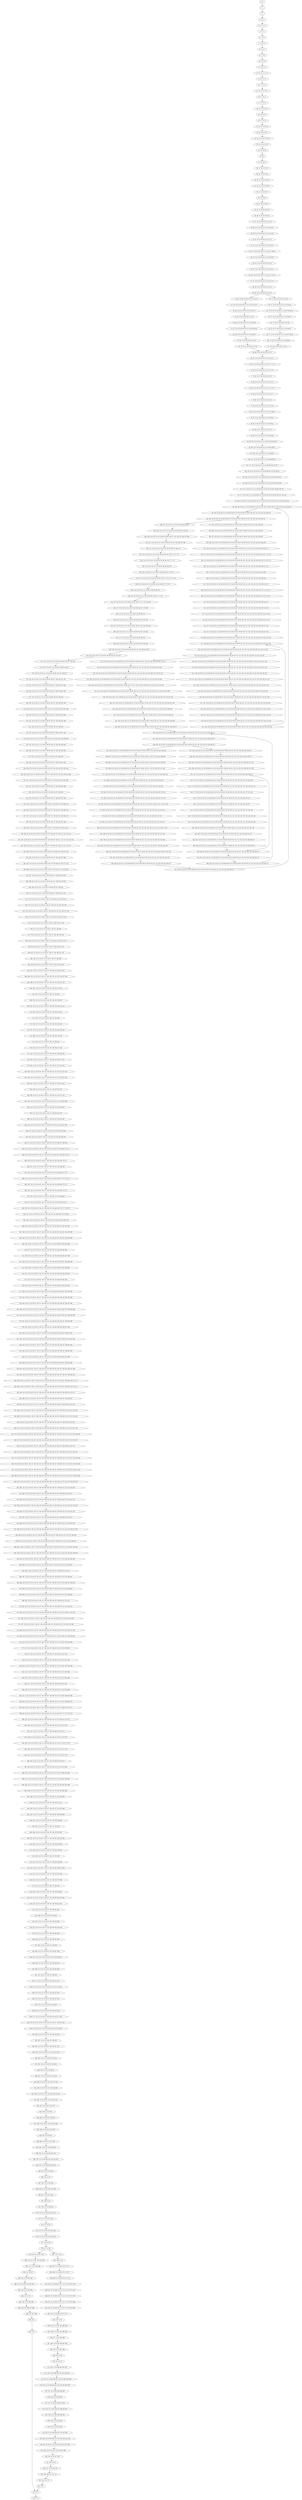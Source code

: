 digraph G {
0[label="0, 0: "];
1[label="1, 1: "];
2[label="2, 2: "];
3[label="3, 3: 0 1 "];
4[label="4, 4: 0 1 2 3 "];
5[label="5, 6: 2 3 "];
6[label="6, 7: 4 5 "];
7[label="7, 8: 4 5 6 7 "];
8[label="8, 10: 6 7 "];
9[label="9, 11: 8 9 "];
10[label="10, 13: 8 9 "];
11[label="11, 14: 10 11 "];
12[label="12, 15: 10 11 12 13 "];
13[label="13, 16: 12 13 "];
14[label="14, 17: 14 15 "];
15[label="15, 18: 14 15 16 17 "];
16[label="16, 21: 16 17 "];
17[label="17, 22: 18 19 "];
18[label="18, 25: 18 19 20 21 "];
19[label="19, 26: 20 21 "];
20[label="20, 27: 22 23 "];
21[label="21, 28: 22 23 24 25 "];
22[label="22, 29: 24 25 26 27 "];
23[label="23, 32: 24 25 26 27 28 29 "];
24[label="24, 33: 24 25 28 29 "];
25[label="25, 34: 28 29 "];
26[label="26, 35: "];
27[label="27, 36: 30 31 "];
28[label="28, 37: 30 31 32 33 "];
29[label="29, 38: 32 33 34 35 "];
30[label="30, 39: 32 33 34 35 36 37 "];
31[label="31, 40: 32 33 34 35 36 37 "];
32[label="32, 41: 34 35 36 37 "];
33[label="33, 42: 34 35 "];
34[label="34, 43: 34 35 38 39 "];
35[label="35, 45: 34 35 38 39 40 41 "];
36[label="36, 46: 34 35 38 39 40 41 "];
37[label="37, 47: 34 35 38 39 40 41 42 43 "];
38[label="38, 48: 34 35 38 39 40 41 42 43 44 45 "];
39[label="39, 49: 34 35 38 39 40 41 42 43 44 45 "];
40[label="40, 50: 34 35 38 39 40 41 42 43 "];
41[label="41, 51: 34 35 38 39 40 41 42 43 46 47 "];
42[label="42, 52: 34 35 38 39 40 41 42 43 46 47 48 49 "];
43[label="43, 53: 34 35 38 39 40 41 42 43 48 49 "];
44[label="44, 54: 34 35 38 39 40 41 42 43 "];
45[label="45, 55: 34 35 38 39 40 41 42 43 50 51 "];
46[label="46, 56: 34 35 38 39 40 41 42 43 50 51 52 53 "];
47[label="47, 57: 34 35 38 39 40 41 42 43 52 53 "];
48[label="48, 58: 34 35 38 39 40 41 42 43 "];
49[label="49, 59: 34 35 38 39 40 41 42 43 "];
50[label="50, 62: 34 35 38 39 40 41 42 43 54 55 "];
51[label="51, 63: 34 35 38 39 40 41 42 43 54 55 56 57 "];
52[label="52, 64: 34 35 38 39 40 41 42 43 56 57 "];
53[label="53, 65: 34 35 38 39 40 41 42 43 "];
54[label="54, 66: 34 35 38 39 40 41 42 43 58 59 "];
55[label="55, 67: 34 35 38 39 40 41 42 43 58 59 60 61 "];
56[label="56, 68: 34 35 38 39 40 41 42 43 60 61 "];
57[label="57, 69: 34 35 38 39 40 41 42 43 "];
58[label="58, 70: 34 35 38 39 40 41 42 43 "];
59[label="59, 71: 34 35 38 39 40 41 42 43 "];
60[label="60, 72: 34 35 38 39 40 41 42 43 62 63 "];
61[label="61, 73: 34 35 38 39 40 41 42 43 62 63 64 65 "];
62[label="62, 74: 34 35 38 39 40 41 42 43 64 65 "];
63[label="63, 75: 34 35 38 39 40 41 42 43 "];
64[label="64, 76: 34 35 38 39 40 41 42 43 66 67 "];
65[label="65, 77: 34 35 38 39 40 41 42 43 66 67 68 69 "];
66[label="66, 78: 34 35 38 39 40 41 42 43 68 69 "];
67[label="67, 79: 34 35 38 39 40 41 42 43 "];
68[label="68, 80: 34 35 38 39 40 41 42 43 "];
69[label="69, 81: 34 35 38 39 40 41 42 43 70 71 "];
70[label="70, 82: 34 35 38 39 40 41 42 43 70 71 72 73 "];
71[label="71, 83: 34 35 38 39 40 41 42 43 72 73 "];
72[label="72, 84: 34 35 38 39 40 41 42 43 "];
73[label="73, 86: 34 35 38 39 40 41 42 43 74 75 "];
74[label="74, 87: 34 35 38 39 40 41 42 43 74 75 76 77 "];
75[label="75, 88: 34 35 38 39 40 41 42 43 76 77 "];
76[label="76, 89: 34 35 38 39 40 41 42 43 "];
77[label="77, 90: 34 35 38 39 40 41 42 43 78 79 "];
78[label="78, 91: 34 35 38 39 40 41 42 43 78 79 80 81 "];
79[label="79, 92: 34 35 38 39 40 41 42 43 80 81 "];
80[label="80, 93: 34 35 38 39 40 41 42 43 80 81 "];
81[label="81, 94: 34 35 38 39 40 41 42 43 "];
82[label="82, 95: 34 35 38 39 40 41 42 43 82 83 "];
83[label="83, 96: 34 35 38 39 40 41 42 43 82 83 84 85 86 87 "];
84[label="84, 98: 34 35 38 39 40 41 42 43 84 85 86 87 "];
85[label="85, 109: 34 35 38 39 40 41 42 43 88 89 "];
86[label="86, 111: 34 35 38 39 40 41 42 43 88 89 90 91 "];
87[label="87, 117: 34 35 38 39 40 41 42 43 88 89 90 91 92 93 "];
88[label="88, 119: 34 35 38 39 40 41 42 43 88 89 90 91 92 93 94 95 "];
89[label="89, 146: 34 35 38 39 40 41 42 43 88 89 90 91 92 93 94 95 96 97 "];
90[label="90, 148: 34 35 40 41 42 43 88 89 90 91 92 93 94 95 96 97 98 99 "];
91[label="91, 175: 34 35 40 41 42 43 88 89 90 91 92 93 94 95 96 97 98 99 100 101 "];
92[label="92, 177: 34 35 40 41 42 43 88 89 90 91 92 93 94 95 96 97 98 99 100 101 102 103 "];
93[label="93, 585: 34 35 40 41 42 43 88 89 90 91 92 93 94 95 96 97 98 99 100 101 102 103 104 105 "];
94[label="94, 100: 34 35 40 41 42 43 88 89 90 91 92 93 94 95 96 97 98 99 100 101 102 103 104 105 106 107 "];
95[label="95, 101: 34 35 40 41 42 43 88 89 90 91 92 93 94 95 96 97 98 99 100 101 102 103 104 105 106 107 "];
96[label="96, 102: 34 35 40 41 42 43 88 89 90 91 92 93 94 95 96 97 98 99 100 101 102 103 104 105 106 107 "];
97[label="97, 105: 34 35 40 41 42 43 88 89 90 91 92 93 94 95 96 97 98 99 100 101 102 103 104 105 "];
98[label="98, 106: 34 35 40 41 42 43 88 89 90 91 92 93 94 95 96 97 98 99 100 101 102 103 104 105 "];
99[label="99, 107: 34 35 40 41 42 43 88 89 90 91 92 93 94 95 96 97 98 99 100 101 102 103 104 105 "];
100[label="100, 108: 34 35 40 41 42 43 88 89 90 91 92 93 94 95 96 97 98 99 100 101 102 103 104 105 108 109 "];
101[label="101, 110: 34 35 40 41 42 43 88 89 90 91 92 93 94 95 96 97 98 99 100 101 102 103 104 105 108 109 110 111 "];
102[label="102, 112: 34 35 40 41 42 43 88 89 90 91 92 93 94 95 96 97 98 99 100 101 102 103 104 105 108 109 110 111 112 113 "];
103[label="103, 113: 34 35 40 41 42 43 88 89 90 91 92 93 94 95 96 97 98 99 100 101 102 103 104 105 108 109 110 111 112 113 "];
104[label="104, 114: 34 35 40 41 42 43 88 89 90 91 92 93 94 95 96 97 98 99 100 101 102 103 104 105 108 109 112 113 "];
105[label="105, 115: 34 35 40 41 42 43 88 89 90 91 92 93 94 95 96 97 98 99 100 101 102 103 104 105 108 109 "];
106[label="106, 116: 34 35 40 41 42 43 88 89 90 91 92 93 94 95 96 97 98 99 100 101 102 103 104 105 108 109 "];
107[label="107, 118: 34 35 40 41 42 43 88 89 90 91 92 93 94 95 96 97 98 99 100 101 102 103 104 105 108 109 114 115 "];
108[label="108, 120: 34 35 40 41 42 43 88 89 90 91 92 93 94 95 96 97 98 99 100 101 102 103 104 105 108 109 114 115 116 117 "];
109[label="109, 121: 34 35 40 41 42 43 88 89 90 91 92 93 94 95 96 97 98 99 100 101 102 103 104 105 108 109 114 115 116 117 "];
110[label="110, 122: 34 35 40 41 42 43 88 89 90 91 92 93 94 95 96 97 98 99 100 101 102 103 104 105 108 109 116 117 "];
111[label="111, 123: 34 35 40 41 42 43 88 89 90 91 92 93 94 95 96 97 98 99 100 101 102 103 104 105 108 109 118 119 "];
112[label="112, 124: 34 35 40 41 42 43 88 89 90 91 92 93 94 95 96 97 98 99 100 101 102 103 104 105 108 109 118 119 120 "];
113[label="113, 125: 34 35 40 41 42 43 88 89 90 91 92 93 94 95 96 97 98 99 100 101 102 103 104 105 108 109 120 121 122 "];
114[label="114, 127: 34 35 40 41 42 43 88 89 90 91 92 93 94 95 96 97 98 99 100 101 102 103 104 105 108 109 121 122 "];
115[label="115, 577: 34 35 40 41 42 43 88 89 90 91 92 93 94 95 96 97 98 99 100 101 102 103 104 105 108 109 123 124 "];
116[label="116, 580: 34 35 40 41 42 43 88 89 90 91 92 93 94 95 96 97 98 99 100 101 102 103 104 105 108 109 123 124 125 126 "];
117[label="117, 128: 34 35 40 41 42 43 88 89 90 91 92 93 94 95 96 97 98 99 100 101 102 103 104 105 108 109 123 124 125 126 "];
118[label="118, 129: 34 35 40 41 42 43 88 89 90 91 92 93 94 95 96 97 98 99 100 101 102 103 104 105 108 109 123 124 125 126 "];
119[label="119, 130: 34 35 40 41 42 43 88 89 90 91 92 93 94 95 96 97 98 99 100 101 102 103 104 105 108 109 123 124 125 126 "];
120[label="120, 134: 34 35 40 41 42 43 88 89 90 91 92 93 94 95 96 97 98 99 100 101 102 103 104 105 108 109 123 124 125 126 127 128 "];
121[label="121, 135: 34 35 40 41 42 43 88 89 90 91 92 93 94 95 96 97 98 99 100 101 102 103 104 105 108 109 123 124 125 126 127 128 "];
122[label="122, 136: 34 35 40 41 42 43 88 89 90 91 92 93 94 95 96 97 98 99 100 101 102 103 104 105 108 109 123 124 125 126 129 130 "];
123[label="123, 137: 34 35 40 41 42 43 88 89 90 91 92 93 94 95 96 97 98 99 100 101 102 103 104 105 108 109 123 124 125 126 129 130 131 132 "];
124[label="124, 138: 34 35 40 41 42 43 88 89 90 91 92 93 94 95 96 97 98 99 100 101 102 103 104 105 108 109 123 124 125 126 131 132 "];
125[label="125, 139: 34 35 40 41 42 43 88 89 90 91 92 93 94 95 96 97 98 99 100 101 102 103 104 105 108 109 123 124 125 126 "];
126[label="126, 140: 34 35 40 41 42 43 88 89 90 91 92 93 94 95 96 97 98 99 100 101 102 103 104 105 108 109 123 124 125 126 "];
127[label="127, 141: 34 35 40 41 42 43 88 89 90 91 92 93 94 95 96 97 98 99 100 101 102 103 104 105 108 109 123 124 125 126 "];
128[label="128, 581: 34 35 40 41 42 43 88 89 90 91 92 93 94 95 96 97 98 99 100 101 102 103 104 105 108 109 123 124 125 126 "];
129[label="129, 142: 34 35 40 41 42 43 88 89 90 91 92 93 94 95 96 97 98 99 100 101 102 103 104 105 108 109 123 124 125 126 "];
130[label="130, 143: 34 35 40 41 42 43 88 89 90 91 92 93 94 95 96 97 98 99 100 101 102 103 104 105 108 109 123 124 125 126 "];
131[label="131, 144: 34 35 40 41 42 43 88 89 90 91 92 93 94 95 96 97 98 99 100 101 102 103 104 105 108 109 123 124 125 126 "];
132[label="132, 578: 34 35 40 41 42 43 88 89 90 91 92 93 94 95 96 97 98 99 100 101 102 103 104 105 108 109 123 124 "];
133[label="133, 579: 34 35 40 41 42 43 88 89 90 91 92 93 94 95 96 97 98 99 100 101 102 103 104 105 108 109 123 124 "];
134[label="134, 147: 34 35 40 41 42 43 88 89 90 91 92 93 94 95 96 97 98 99 100 101 102 103 104 105 108 109 123 124 133 134 "];
135[label="135, 149: 34 35 40 41 42 43 88 89 90 91 92 93 94 95 96 97 98 99 100 101 102 103 104 105 108 109 123 124 133 134 135 136 "];
136[label="136, 150: 34 35 40 41 42 43 88 89 90 91 92 93 94 95 96 97 98 99 100 101 102 103 104 105 108 109 123 124 133 134 135 136 "];
137[label="137, 151: 34 35 40 41 42 43 88 89 90 91 92 93 94 95 96 97 98 99 100 101 102 103 104 105 108 109 123 124 133 134 135 136 "];
138[label="138, 152: 34 35 40 41 42 43 88 89 90 91 92 93 94 95 96 97 98 99 100 101 102 103 104 105 108 109 133 134 135 136 "];
139[label="139, 153: 34 35 40 41 42 43 88 89 90 91 92 93 94 95 96 97 98 99 100 101 102 103 104 105 108 109 135 136 "];
140[label="140, 154: 34 35 40 41 42 43 88 89 90 91 92 93 94 95 96 97 98 99 100 101 102 103 104 105 108 109 "];
141[label="141, 155: 34 35 40 41 42 43 88 89 90 91 92 93 94 95 96 97 98 99 100 101 102 103 104 105 108 109 "];
142[label="142, 156: 34 35 40 41 42 43 88 89 90 91 92 93 94 95 96 97 98 99 100 101 102 103 104 105 108 109 "];
143[label="143, 582: 34 35 40 41 42 43 88 89 90 91 92 93 94 95 96 97 98 99 100 101 102 103 104 105 108 109 137 "];
144[label="144, 158: 34 35 40 41 42 43 88 89 90 91 92 93 94 95 96 97 98 99 100 101 102 103 104 105 108 109 137 "];
145[label="145, 159: 34 35 40 41 42 43 88 89 90 91 92 93 94 95 96 97 98 99 100 101 102 103 104 105 108 109 137 "];
146[label="146, 160: 34 35 40 41 42 43 88 89 90 91 92 93 94 95 96 97 98 99 100 101 102 103 104 105 108 109 137 "];
147[label="147, 163: 34 35 40 41 42 43 88 89 90 91 92 93 94 95 96 97 98 99 100 101 102 103 104 105 108 109 137 "];
148[label="148, 164: 34 35 40 41 42 43 88 89 90 91 92 93 94 95 96 97 98 99 100 101 102 103 104 105 108 109 137 "];
149[label="149, 165: 34 35 40 41 42 43 88 89 90 91 92 93 94 95 96 97 98 99 100 101 102 103 104 105 108 109 137 138 "];
150[label="150, 166: 34 35 40 41 42 43 88 89 90 91 92 93 94 95 96 97 98 99 100 101 102 103 104 105 108 109 137 138 "];
151[label="151, 167: 34 35 40 41 42 43 88 89 90 91 92 93 94 95 96 97 98 99 100 101 102 103 104 105 108 109 137 "];
152[label="152, 170: 34 35 40 41 42 43 88 89 90 91 92 93 94 95 96 97 98 99 100 101 102 103 104 105 137 139 140 "];
153[label="153, 171: 34 35 40 41 42 43 88 89 90 91 92 93 94 95 96 97 98 99 100 101 102 103 104 105 137 139 140 141 142 "];
154[label="154, 172: 34 35 40 41 42 43 88 89 90 91 92 93 94 95 96 97 98 99 100 101 102 103 104 105 137 141 142 "];
155[label="155, 173: 34 35 40 41 42 43 88 89 90 91 92 93 94 95 96 97 98 99 100 101 102 103 104 105 137 "];
156[label="156, 174: 34 35 40 41 42 43 88 89 90 91 92 93 94 95 96 97 98 99 100 101 102 103 104 105 137 "];
157[label="157, 176: 34 35 40 41 42 43 88 89 90 91 92 93 94 95 96 97 98 99 100 101 102 103 104 105 137 143 144 "];
158[label="158, 178: 34 35 40 41 42 43 88 89 90 91 92 93 94 95 96 97 98 99 100 101 102 103 104 105 137 143 144 145 146 "];
159[label="159, 179: 34 35 40 41 42 43 88 89 90 91 92 93 94 95 96 97 98 99 100 101 102 103 104 105 137 143 144 145 146 "];
160[label="160, 180: 34 35 40 41 42 43 88 89 90 91 92 93 94 95 96 97 98 99 100 101 102 103 104 105 137 145 146 "];
161[label="161, 181: 34 35 40 41 42 43 88 89 90 91 92 93 94 95 96 97 98 99 100 101 102 103 104 105 137 "];
162[label="162, 182: 34 35 40 41 42 43 88 89 90 91 92 93 94 95 96 97 98 99 100 101 102 103 104 105 108 109 137 "];
163[label="163, 184: 34 35 40 41 42 43 88 89 90 91 92 93 94 95 96 97 98 99 100 101 102 103 104 105 108 109 137 "];
164[label="164, 186: 34 35 40 41 42 43 88 89 90 91 92 93 94 95 96 97 98 99 100 101 102 103 104 105 108 109 137 "];
165[label="165, 187: 34 35 40 41 42 43 88 89 90 91 92 93 94 95 96 97 98 99 100 101 102 103 104 105 108 109 137 "];
166[label="166, 189: 34 35 40 41 42 43 88 89 90 91 92 93 94 95 96 97 98 99 100 101 102 103 104 105 108 109 137 "];
167[label="167, 190: 34 35 40 41 42 43 88 89 90 91 92 93 94 95 96 97 98 99 100 101 102 103 104 105 108 109 "];
168[label="168, 597: 34 35 40 41 42 43 88 89 90 91 92 93 94 95 96 97 98 99 100 101 102 103 104 105 108 109 "];
169[label="169, 598: 34 35 40 41 42 43 88 89 90 91 92 93 94 95 96 97 98 99 100 101 102 103 104 105 108 109 "];
170[label="170, 599: 34 35 40 41 42 43 88 89 90 91 92 93 94 95 96 97 98 99 100 101 102 103 104 105 147 148 "];
171[label="171, 192: 34 35 40 41 42 43 88 89 90 91 92 93 94 95 96 97 98 99 100 101 102 103 104 105 147 148 149 150 "];
172[label="172, 600: 34 35 40 41 42 43 88 89 90 91 92 93 94 95 96 97 98 99 100 101 102 103 104 105 149 150 "];
173[label="173, 601: 34 35 40 41 42 43 88 89 90 91 92 93 94 95 96 97 98 99 100 101 102 103 104 105 149 150 "];
174[label="174, 602: 34 35 40 41 42 43 88 89 90 91 92 93 94 95 96 97 98 99 100 101 102 103 104 105 149 150 151 152 "];
175[label="175, 194: 34 35 40 41 42 43 88 89 90 91 92 93 94 95 96 97 98 99 100 101 102 103 104 105 149 150 151 152 "];
176[label="176, 195: 34 35 40 41 42 43 88 89 90 91 92 93 94 95 96 97 98 99 100 101 102 103 104 105 149 150 151 152 153 154 "];
177[label="177, 603: 34 35 40 41 42 43 88 89 90 91 92 93 94 95 96 97 98 99 100 101 102 103 104 105 151 152 153 154 "];
178[label="178, 604: 34 35 40 41 42 43 88 89 90 91 92 93 94 95 96 97 98 99 100 101 102 103 104 105 151 152 "];
179[label="179, 605: 34 35 40 41 42 43 88 89 90 91 92 93 94 95 96 97 98 99 100 101 102 103 104 105 151 152 155 156 "];
180[label="180, 197: 34 35 40 41 42 43 88 89 90 91 92 93 94 95 96 97 98 99 100 101 102 103 104 105 151 152 155 156 157 158 "];
181[label="181, 198: 34 35 40 41 42 43 88 89 90 91 92 93 94 95 96 97 98 99 100 101 102 103 104 105 106 107 157 158 "];
182[label="182, 199: 34 35 40 41 42 43 88 89 90 91 92 93 94 95 96 97 98 99 100 101 102 103 104 105 106 107 159 160 "];
183[label="183, 200: 34 35 40 41 42 43 88 89 90 91 92 93 94 95 96 97 98 99 100 101 102 103 104 105 106 107 159 160 161 162 "];
184[label="184, 201: 34 35 40 41 42 43 88 89 90 91 92 93 94 95 96 97 98 99 100 101 102 103 104 105 106 107 161 162 "];
185[label="185, 202: 34 35 40 41 42 43 88 89 90 91 92 93 94 95 96 97 98 99 100 101 102 103 104 105 106 107 "];
186[label="186, 204: 34 35 40 41 42 43 88 89 90 91 92 93 94 95 96 97 98 99 100 101 102 103 104 105 106 107 "];
187[label="187, 206: 34 35 40 41 42 43 88 89 90 91 92 93 94 95 96 97 98 99 100 101 102 103 104 105 106 107 "];
188[label="188, 207: 34 35 40 41 42 43 90 91 98 99 106 107 "];
189[label="189, 208: 34 35 40 41 42 43 90 91 98 99 106 107 163 164 "];
190[label="190, 209: 34 35 40 41 42 43 90 91 98 99 106 107 163 164 165 166 167 168 "];
191[label="191, 211: 34 35 40 41 42 43 90 91 98 99 106 107 165 166 167 168 "];
192[label="192, 212: 34 35 40 41 42 43 90 91 98 99 106 107 169 170 "];
193[label="193, 213: 34 35 40 41 42 43 90 91 98 99 106 107 169 170 171 172 "];
194[label="194, 214: 34 35 40 41 42 43 90 91 98 99 106 107 171 172 "];
195[label="195, 215: 34 35 40 41 42 43 90 91 98 99 106 107 "];
196[label="196, 216: 34 35 40 41 42 43 90 91 98 99 106 107 173 174 "];
197[label="197, 217: 34 35 40 41 42 43 90 91 98 99 106 107 173 174 175 176 "];
198[label="198, 218: 34 35 40 41 42 43 90 91 98 99 106 107 175 176 "];
199[label="199, 219: 34 35 40 41 42 43 90 91 98 99 106 107 "];
200[label="200, 220: 34 35 40 41 42 43 90 91 98 99 106 107 177 178 "];
201[label="201, 221: 34 35 40 41 42 43 90 91 98 99 106 107 177 178 179 180 "];
202[label="202, 222: 34 35 40 41 42 43 90 91 98 99 106 107 179 180 "];
203[label="203, 223: 34 35 40 41 42 43 90 91 98 99 106 107 "];
204[label="204, 224: 34 35 40 41 42 43 90 91 98 99 106 107 181 182 "];
205[label="205, 225: 34 35 40 41 42 43 90 91 98 99 106 107 181 182 183 184 "];
206[label="206, 226: 34 35 40 41 42 43 90 91 98 99 106 107 183 184 "];
207[label="207, 227: 34 35 40 41 42 43 90 91 98 99 106 107 "];
208[label="208, 228: 34 35 40 41 42 43 90 91 98 99 106 107 185 186 "];
209[label="209, 229: 34 35 40 41 42 43 90 91 98 99 106 107 185 186 187 188 "];
210[label="210, 230: 34 35 40 41 42 43 90 91 98 99 106 107 187 188 "];
211[label="211, 231: 34 35 40 41 42 43 90 91 98 99 106 107 187 188 "];
212[label="212, 232: 34 35 40 41 42 43 90 91 98 99 106 107 "];
213[label="213, 233: 34 35 40 41 42 43 90 91 98 99 106 107 189 190 "];
214[label="214, 234: 34 35 40 41 42 43 90 91 98 99 106 107 189 190 191 192 "];
215[label="215, 235: 34 35 40 41 42 43 90 91 98 99 106 107 189 190 191 192 "];
216[label="216, 236: 34 35 40 41 42 43 90 91 98 99 106 107 189 190 191 192 "];
217[label="217, 237: 34 35 40 41 42 43 90 91 98 99 106 107 189 190 "];
218[label="218, 238: 34 35 40 41 42 43 90 91 98 99 106 107 189 190 193 194 "];
219[label="219, 239: 34 35 40 41 42 43 90 91 98 99 106 107 189 190 193 194 195 196 "];
220[label="220, 240: 34 35 40 41 42 43 90 91 98 99 106 107 189 190 195 196 "];
221[label="221, 241: 34 35 40 41 42 43 90 91 98 99 106 107 189 190 195 196 "];
222[label="222, 242: 34 35 40 41 42 43 90 91 98 99 106 107 189 190 "];
223[label="223, 243: 34 35 40 41 42 43 90 91 98 99 106 107 189 190 197 198 "];
224[label="224, 244: 34 35 40 41 42 43 90 91 98 99 106 107 189 190 197 198 199 200 "];
225[label="225, 245: 34 35 40 41 42 43 90 91 98 99 106 107 189 190 199 200 "];
226[label="226, 246: 34 35 40 41 42 43 90 91 98 99 106 107 189 190 199 200 "];
227[label="227, 247: 34 35 40 41 42 43 90 91 98 99 106 107 189 190 "];
228[label="228, 248: 34 35 40 41 42 43 90 91 98 99 106 107 189 190 201 202 "];
229[label="229, 249: 34 35 40 41 42 43 90 91 98 99 106 107 189 190 201 202 203 204 "];
230[label="230, 250: 34 35 40 41 42 43 90 91 98 99 106 107 189 190 201 202 203 204 205 206 "];
231[label="231, 251: 34 35 40 41 42 43 90 91 98 99 106 107 189 190 201 202 205 206 "];
232[label="232, 252: 34 35 40 41 42 43 90 91 98 99 106 107 189 190 205 206 "];
233[label="233, 253: 34 35 40 41 42 43 90 91 98 99 106 107 189 190 "];
234[label="234, 254: 34 35 40 41 42 43 90 91 98 99 106 107 189 190 207 208 "];
235[label="235, 255: 34 35 40 41 42 43 90 91 98 99 106 107 189 190 207 208 209 210 "];
236[label="236, 256: 34 35 40 41 42 43 90 91 98 99 106 107 189 190 207 208 209 210 "];
237[label="237, 257: 34 35 40 41 42 43 90 91 98 99 106 107 189 190 207 208 209 210 "];
238[label="238, 258: 34 35 40 41 42 43 90 91 98 99 106 107 189 190 207 208 "];
239[label="239, 259: 34 35 40 41 42 43 90 91 98 99 106 107 189 190 207 208 211 212 "];
240[label="240, 260: 34 35 40 41 42 43 90 91 98 99 106 107 189 190 207 208 211 212 213 214 "];
241[label="241, 261: 34 35 40 41 42 43 90 91 98 99 106 107 189 190 207 208 211 212 213 214 215 216 "];
242[label="242, 262: 34 35 40 41 42 43 90 91 98 99 106 107 189 190 207 208 211 212 215 216 "];
243[label="243, 263: 34 35 40 41 42 43 90 91 98 99 106 107 189 190 207 208 215 216 "];
244[label="244, 264: 34 35 40 41 42 43 90 91 98 99 106 107 189 190 207 208 "];
245[label="245, 265: 34 35 40 41 42 43 90 91 98 99 106 107 189 190 207 208 217 218 "];
246[label="246, 266: 34 35 40 41 42 43 90 91 98 99 106 107 189 190 217 218 219 220 "];
247[label="247, 267: 34 35 40 41 42 43 90 91 98 99 106 107 189 190 219 220 "];
248[label="248, 268: 34 35 40 41 42 43 90 91 98 99 106 107 189 190 219 220 "];
249[label="249, 269: 34 35 40 41 42 43 90 91 98 99 106 107 189 190 "];
250[label="250, 271: 34 35 40 41 42 43 90 91 98 99 106 107 189 190 221 222 "];
251[label="251, 272: 34 35 40 41 42 43 90 91 106 107 189 190 221 222 223 224 "];
252[label="252, 273: 34 35 40 41 42 43 90 91 106 107 189 190 223 224 225 226 "];
253[label="253, 274: 34 35 40 41 42 43 90 91 106 107 189 190 223 224 225 226 227 228 "];
254[label="254, 275: 34 35 40 41 42 43 90 91 106 107 189 190 223 224 227 228 "];
255[label="255, 276: 34 35 40 41 42 43 90 91 106 107 189 190 227 228 "];
256[label="256, 277: 34 35 40 41 42 43 90 91 106 107 189 190 "];
257[label="257, 278: 34 35 40 41 42 43 90 91 106 107 189 190 229 230 "];
258[label="258, 279: 34 35 40 41 42 43 90 91 106 107 189 190 229 230 231 232 "];
259[label="259, 280: 34 35 40 41 42 43 90 91 106 107 189 190 231 232 "];
260[label="260, 281: 34 35 40 41 42 43 90 91 106 107 189 190 231 232 "];
261[label="261, 282: 34 35 40 41 42 43 90 91 106 107 189 190 "];
262[label="262, 286: 34 35 40 41 42 43 90 91 106 107 189 190 233 234 "];
263[label="263, 287: 34 35 42 43 90 91 106 107 189 190 233 234 235 236 "];
264[label="264, 288: 34 35 42 43 90 91 106 107 189 190 233 234 235 236 237 238 "];
265[label="265, 289: 34 35 42 43 90 91 106 107 189 190 233 234 237 238 "];
266[label="266, 290: 34 35 42 43 90 91 106 107 189 190 237 238 "];
267[label="267, 291: 34 35 42 43 90 91 106 107 189 190 "];
268[label="268, 292: 34 35 42 43 90 91 106 107 189 190 239 240 "];
269[label="269, 293: 34 35 42 43 90 91 106 107 189 190 239 240 241 242 "];
270[label="270, 294: 34 35 42 43 90 91 106 107 189 190 241 242 "];
271[label="271, 295: 34 35 42 43 90 91 106 107 189 190 "];
272[label="272, 296: 34 35 42 43 90 91 106 107 189 190 243 244 "];
273[label="273, 297: 34 35 42 43 90 91 106 107 189 190 243 244 245 246 "];
274[label="274, 298: 34 35 42 43 90 91 106 107 189 190 245 246 "];
275[label="275, 299: 34 35 42 43 90 91 106 107 189 190 "];
276[label="276, 300: 34 35 42 43 90 91 106 107 189 190 247 248 "];
277[label="277, 302: 34 35 42 43 90 91 106 107 189 190 247 248 249 250 "];
278[label="278, 303: 34 35 42 43 90 91 106 107 189 190 249 250 251 252 "];
279[label="279, 304: 34 35 42 43 90 91 106 107 189 190 251 252 253 254 "];
280[label="280, 305: 34 35 42 43 90 91 106 107 189 190 251 252 253 254 255 256 "];
281[label="281, 306: 34 35 42 43 90 91 106 107 189 190 251 252 253 254 255 256 "];
282[label="282, 307: 34 35 42 43 90 91 106 107 189 190 253 254 255 256 "];
283[label="283, 308: 34 35 42 43 90 91 106 107 189 190 253 254 "];
284[label="284, 309: 34 35 42 43 90 91 106 107 189 190 253 254 257 258 "];
285[label="285, 310: 34 35 42 43 90 91 106 107 189 190 253 254 257 258 259 260 "];
286[label="286, 311: 34 35 42 43 90 91 106 107 189 190 253 254 259 260 "];
287[label="287, 312: 34 35 42 43 90 91 106 107 189 190 253 254 "];
288[label="288, 313: 34 35 42 43 90 91 106 107 189 190 253 254 261 262 "];
289[label="289, 314: 34 35 42 43 90 91 106 107 189 190 253 254 261 262 263 264 "];
290[label="290, 315: 34 35 42 43 90 91 106 107 189 190 253 254 263 264 265 "];
291[label="291, 316: 34 35 42 43 90 91 106 107 189 190 253 254 265 266 267 "];
292[label="292, 317: 34 35 42 43 90 91 106 107 189 190 253 254 266 267 268 269 "];
293[label="293, 318: 34 35 42 43 90 91 106 107 189 190 253 254 266 267 268 269 270 271 "];
294[label="294, 319: 34 35 42 43 90 91 106 107 189 190 253 254 266 267 268 269 270 271 "];
295[label="295, 320: 34 35 42 43 90 91 106 107 189 190 253 254 268 269 270 271 "];
296[label="296, 321: 34 35 42 43 90 91 106 107 189 190 253 254 268 269 "];
297[label="297, 322: 34 35 42 43 90 91 106 107 189 190 253 254 268 269 272 273 "];
298[label="298, 323: 34 35 42 43 90 91 106 107 189 190 253 254 268 269 272 273 274 275 "];
299[label="299, 324: 34 35 42 43 90 91 106 107 189 190 253 254 268 269 274 275 "];
300[label="300, 325: 34 35 42 43 90 91 106 107 189 190 253 254 268 269 274 275 "];
301[label="301, 326: 34 35 42 43 90 91 106 107 189 190 253 254 268 269 "];
302[label="302, 327: 34 35 42 43 90 91 106 107 189 190 253 254 268 269 276 277 "];
303[label="303, 328: 34 35 42 43 90 91 106 107 189 190 253 254 268 269 276 277 278 279 "];
304[label="304, 331: 34 35 42 43 90 91 106 107 189 190 253 254 268 269 278 279 280 "];
305[label="305, 332: 34 35 42 43 90 91 106 107 189 190 253 254 268 269 280 281 282 "];
306[label="306, 333: 34 35 42 43 90 91 106 107 189 190 253 254 268 269 281 282 283 284 "];
307[label="307, 334: 34 35 42 43 90 91 106 107 189 190 253 254 268 269 281 282 283 284 285 286 "];
308[label="308, 335: 34 35 42 43 90 91 106 107 189 190 253 254 268 269 281 282 283 284 285 286 "];
309[label="309, 336: 34 35 42 43 90 91 106 107 189 190 253 254 268 269 283 284 285 286 "];
310[label="310, 337: 34 35 42 43 90 91 106 107 189 190 253 254 268 269 283 284 "];
311[label="311, 338: 34 35 42 43 90 91 106 107 189 190 253 254 268 269 283 284 287 288 "];
312[label="312, 339: 34 35 42 43 90 91 106 107 189 190 253 254 268 269 283 284 287 288 289 290 "];
313[label="313, 340: 34 35 42 43 90 91 106 107 189 190 253 254 268 269 283 284 289 290 "];
314[label="314, 341: 34 35 42 43 90 91 106 107 189 190 253 254 268 269 283 284 289 290 "];
315[label="315, 342: 34 35 42 43 90 91 106 107 189 190 253 254 268 269 283 284 "];
316[label="316, 343: 34 35 42 43 90 91 106 107 189 190 253 254 268 269 283 284 291 292 "];
317[label="317, 346: 34 35 42 43 90 91 106 107 189 190 253 254 268 269 283 284 291 292 293 294 "];
318[label="318, 347: 34 35 42 43 90 91 106 107 189 190 253 254 268 269 283 284 293 294 295 296 "];
319[label="319, 348: 34 35 42 43 90 91 106 107 189 190 253 254 268 269 283 284 295 296 297 298 "];
320[label="320, 349: 34 35 42 43 90 91 106 107 189 190 253 254 268 269 283 284 295 296 297 298 299 300 "];
321[label="321, 350: 34 35 42 43 90 91 106 107 189 190 253 254 268 269 283 284 295 296 297 298 299 300 "];
322[label="322, 351: 34 35 42 43 90 91 106 107 189 190 253 254 268 269 283 284 297 298 299 300 "];
323[label="323, 352: 34 35 42 43 90 91 106 107 189 190 253 254 268 269 283 284 297 298 "];
324[label="324, 353: 34 35 42 43 90 91 106 107 189 190 253 254 268 269 283 284 297 298 301 302 "];
325[label="325, 354: 34 35 42 43 90 91 106 107 189 190 253 254 268 269 283 284 297 298 301 302 303 304 "];
326[label="326, 355: 34 35 42 43 90 91 106 107 189 190 253 254 268 269 283 284 297 298 303 304 "];
327[label="327, 356: 34 35 42 43 90 91 106 107 189 190 253 254 268 269 283 284 297 298 303 304 "];
328[label="328, 357: 34 35 42 43 90 91 106 107 189 190 253 254 268 269 283 284 297 298 "];
329[label="329, 358: 34 35 42 43 90 91 106 107 189 190 253 254 268 269 283 284 297 298 305 306 "];
330[label="330, 361: 34 35 42 43 90 91 106 107 189 190 253 254 268 269 283 284 297 298 305 306 307 308 "];
331[label="331, 362: 34 35 42 43 90 91 106 107 189 190 253 254 268 269 283 284 297 298 307 308 309 310 "];
332[label="332, 363: 34 35 42 43 90 91 106 107 189 190 253 254 268 269 283 284 297 298 307 308 309 310 311 312 "];
333[label="333, 364: 34 35 42 43 90 91 106 107 189 190 253 254 268 269 283 284 297 298 307 308 309 310 311 312 "];
334[label="334, 365: 34 35 42 43 90 91 106 107 189 190 253 254 268 269 283 284 297 298 309 310 311 312 "];
335[label="335, 366: 34 35 42 43 90 91 106 107 189 190 253 254 268 269 283 284 297 298 309 310 "];
336[label="336, 367: 34 35 42 43 90 91 106 107 189 190 253 254 268 269 283 284 297 298 309 310 313 314 "];
337[label="337, 368: 34 35 42 43 90 91 106 107 189 190 253 254 268 269 283 284 297 298 309 310 313 314 315 316 "];
338[label="338, 369: 34 35 42 43 90 91 106 107 189 190 253 254 268 269 283 284 297 298 309 310 313 314 315 316 "];
339[label="339, 370: 34 35 42 43 90 91 106 107 189 190 253 254 268 269 283 284 297 298 309 310 313 314 "];
340[label="340, 371: 34 35 42 43 90 91 106 107 189 190 253 254 268 269 283 284 297 298 309 310 313 314 317 318 "];
341[label="341, 372: 34 35 42 43 90 91 106 107 189 190 253 254 268 269 283 284 297 298 309 310 313 314 317 318 319 320 "];
342[label="342, 373: 34 35 42 43 90 91 106 107 189 190 253 254 268 269 283 284 297 298 309 310 313 314 319 320 "];
343[label="343, 374: 34 35 42 43 90 91 106 107 189 190 253 254 268 269 283 284 297 298 309 310 313 314 "];
344[label="344, 375: 34 35 42 43 90 91 106 107 189 190 253 254 268 269 283 284 297 298 309 310 313 314 321 322 "];
345[label="345, 377: 34 35 42 43 90 91 106 107 189 190 253 254 268 269 283 284 297 298 309 310 313 314 321 322 323 324 "];
346[label="346, 378: 34 35 42 43 90 91 106 107 189 190 253 254 268 269 283 284 297 298 309 310 313 314 323 324 325 326 "];
347[label="347, 379: 34 35 42 43 90 91 106 107 189 190 253 254 268 269 283 284 297 298 309 310 313 314 325 326 327 328 "];
348[label="348, 380: 34 35 42 43 90 91 106 107 189 190 268 269 283 284 297 298 309 310 313 314 325 326 327 328 329 330 "];
349[label="349, 381: 34 35 42 43 90 91 106 107 189 190 268 269 283 284 297 298 309 310 313 314 325 326 329 330 "];
350[label="350, 382: 34 35 42 43 90 91 106 107 189 190 268 269 283 284 297 298 309 310 313 314 329 330 "];
351[label="351, 383: 34 35 42 43 90 91 106 107 189 190 268 269 283 284 297 298 309 310 313 314 "];
352[label="352, 384: 34 35 42 43 90 91 106 107 189 190 268 269 283 284 297 298 309 310 313 314 331 332 "];
353[label="353, 385: 34 35 42 43 90 91 106 107 189 190 268 269 283 284 297 298 309 310 313 314 331 332 333 334 "];
354[label="354, 386: 34 35 42 43 90 91 106 107 189 190 268 269 283 284 297 298 309 310 313 314 333 334 "];
355[label="355, 387: 34 35 42 43 90 91 106 107 189 190 268 269 283 284 297 298 309 310 313 314 "];
356[label="356, 388: 34 35 42 43 90 91 106 107 189 190 268 269 283 284 297 298 309 310 313 314 335 336 "];
357[label="357, 389: 34 35 42 43 90 91 106 107 189 190 268 269 283 284 297 298 309 310 313 314 335 336 337 338 "];
358[label="358, 390: 34 35 42 43 90 91 106 107 189 190 268 269 283 284 297 298 309 310 313 314 337 338 339 "];
359[label="359, 391: 34 35 42 43 90 91 106 107 189 190 268 269 283 284 297 298 309 310 313 314 339 340 341 "];
360[label="360, 392: 34 35 42 43 90 91 106 107 189 190 268 269 283 284 297 298 309 310 313 314 340 341 342 343 "];
361[label="361, 393: 34 35 42 43 90 91 106 107 189 190 283 284 297 298 309 310 313 314 340 341 342 343 344 345 "];
362[label="362, 394: 34 35 42 43 90 91 106 107 189 190 283 284 297 298 309 310 313 314 340 341 344 345 "];
363[label="363, 395: 34 35 42 43 90 91 106 107 189 190 283 284 297 298 309 310 313 314 344 345 "];
364[label="364, 396: 34 35 42 43 90 91 106 107 189 190 283 284 297 298 309 310 313 314 "];
365[label="365, 397: 34 35 42 43 90 91 106 107 189 190 283 284 297 298 309 310 313 314 346 347 "];
366[label="366, 398: 34 35 42 43 90 91 106 107 189 190 283 284 297 298 309 310 313 314 346 347 348 349 "];
367[label="367, 399: 34 35 42 43 90 91 106 107 189 190 283 284 297 298 309 310 313 314 348 349 "];
368[label="368, 400: 34 35 42 43 90 91 106 107 189 190 283 284 297 298 309 310 313 314 348 349 "];
369[label="369, 401: 34 35 42 43 90 91 106 107 189 190 283 284 297 298 309 310 313 314 "];
370[label="370, 402: 34 35 42 43 90 91 106 107 189 190 283 284 297 298 309 310 313 314 350 351 "];
371[label="371, 403: 34 35 42 43 90 91 106 107 189 190 283 284 297 298 309 310 313 314 350 351 352 353 "];
372[label="372, 406: 34 35 42 43 90 91 106 107 189 190 283 284 297 298 309 310 313 314 352 353 354 "];
373[label="373, 407: 34 35 42 43 90 91 106 107 189 190 283 284 297 298 309 310 313 314 354 355 356 "];
374[label="374, 408: 34 35 42 43 90 91 106 107 189 190 283 284 297 298 309 310 313 314 355 356 357 358 "];
375[label="375, 409: 34 35 42 43 90 91 106 107 189 190 297 298 309 310 313 314 355 356 357 358 359 360 "];
376[label="376, 410: 34 35 42 43 90 91 106 107 189 190 297 298 309 310 313 314 355 356 359 360 "];
377[label="377, 411: 34 35 42 43 90 91 106 107 189 190 297 298 309 310 313 314 359 360 "];
378[label="378, 412: 34 35 42 43 90 91 106 107 189 190 297 298 309 310 313 314 "];
379[label="379, 413: 34 35 42 43 90 91 106 107 189 190 297 298 309 310 313 314 361 362 "];
380[label="380, 414: 34 35 42 43 90 91 106 107 189 190 297 298 309 310 313 314 361 362 363 364 "];
381[label="381, 415: 34 35 42 43 90 91 106 107 189 190 297 298 309 310 313 314 363 364 "];
382[label="382, 416: 34 35 42 43 90 91 106 107 189 190 297 298 309 310 313 314 363 364 "];
383[label="383, 417: 34 35 42 43 90 91 106 107 189 190 297 298 309 310 313 314 "];
384[label="384, 418: 34 35 42 43 90 91 106 107 189 190 297 298 309 310 313 314 365 366 "];
385[label="385, 421: 34 35 42 43 90 91 106 107 189 190 297 298 309 310 313 314 365 366 367 368 "];
386[label="386, 422: 34 35 42 43 90 91 106 107 189 190 297 298 309 310 313 314 367 368 369 370 "];
387[label="387, 423: 34 35 42 43 90 91 106 107 189 190 297 298 309 310 313 314 369 370 371 372 "];
388[label="388, 424: 34 35 42 43 90 91 106 107 189 190 309 310 313 314 369 370 371 372 373 374 "];
389[label="389, 425: 34 35 42 43 90 91 106 107 189 190 309 310 313 314 369 370 373 374 "];
390[label="390, 426: 34 35 42 43 90 91 106 107 189 190 309 310 313 314 373 374 "];
391[label="391, 427: 34 35 42 43 90 91 106 107 189 190 309 310 313 314 "];
392[label="392, 428: 34 35 42 43 90 91 106 107 189 190 309 310 313 314 375 376 "];
393[label="393, 429: 34 35 42 43 90 91 106 107 189 190 309 310 313 314 375 376 377 378 "];
394[label="394, 430: 34 35 42 43 90 91 106 107 189 190 309 310 313 314 377 378 "];
395[label="395, 431: 34 35 42 43 90 91 106 107 189 190 309 310 313 314 377 378 "];
396[label="396, 432: 34 35 42 43 90 91 106 107 189 190 309 310 313 314 "];
397[label="397, 433: 34 35 42 43 90 91 106 107 189 190 309 310 313 314 379 380 "];
398[label="398, 436: 34 35 42 43 90 91 106 107 189 190 309 310 313 314 379 380 381 382 "];
399[label="399, 437: 34 35 42 43 90 91 106 107 189 190 309 310 313 314 381 382 383 384 "];
400[label="400, 438: 34 35 42 43 90 91 106 107 189 190 313 314 381 382 383 384 385 386 "];
401[label="401, 439: 34 35 42 43 90 91 106 107 189 190 313 314 381 382 385 386 "];
402[label="402, 440: 34 35 42 43 90 91 106 107 189 190 313 314 385 386 "];
403[label="403, 441: 34 35 42 43 90 91 106 107 189 190 313 314 "];
404[label="404, 442: 34 35 42 43 90 91 106 107 189 190 313 314 387 388 "];
405[label="405, 443: 34 35 42 43 90 91 106 107 189 190 387 388 389 390 "];
406[label="406, 444: 34 35 42 43 90 91 106 107 189 190 389 390 "];
407[label="407, 445: 34 35 42 43 90 91 106 107 189 190 "];
408[label="408, 446: 34 35 42 43 90 91 106 107 189 190 391 392 "];
409[label="409, 447: 34 35 42 43 90 91 106 107 189 190 391 392 393 394 "];
410[label="410, 448: 34 35 42 43 90 91 106 107 189 190 393 394 "];
411[label="411, 449: 34 35 42 43 90 91 106 107 189 190 393 394 "];
412[label="412, 450: 34 35 42 43 90 91 106 107 189 190 "];
413[label="413, 451: 34 35 42 43 90 91 106 107 189 190 395 396 "];
414[label="414, 452: 34 35 42 43 90 91 106 107 189 190 395 396 397 398 "];
415[label="415, 453: 34 35 42 43 90 91 106 107 189 190 397 398 "];
416[label="416, 454: 34 35 42 43 90 91 106 107 189 190 397 398 "];
417[label="417, 455: 34 35 42 43 90 91 106 107 189 190 "];
418[label="418, 456: 34 35 42 43 90 91 106 107 189 190 399 400 "];
419[label="419, 457: 34 35 42 43 90 91 106 107 189 190 399 400 401 402 "];
420[label="420, 458: 34 35 42 43 90 91 106 107 189 190 401 402 "];
421[label="421, 459: 34 35 42 43 90 91 189 190 401 402 "];
422[label="422, 460: 34 35 42 43 90 91 189 190 "];
423[label="423, 461: 34 35 42 43 90 91 189 190 403 404 "];
424[label="424, 462: 34 35 42 43 90 91 189 190 403 404 405 406 "];
425[label="425, 463: 34 35 42 43 90 91 189 190 405 406 "];
426[label="426, 464: 34 35 42 43 90 91 189 190 405 406 "];
427[label="427, 465: 34 35 42 43 90 91 189 190 "];
428[label="428, 466: 34 35 42 43 90 91 189 190 407 408 "];
429[label="429, 467: 34 35 42 43 90 91 189 190 407 408 409 410 "];
430[label="430, 468: 34 35 42 43 90 91 189 190 409 410 "];
431[label="431, 469: 34 35 42 43 90 91 189 190 409 410 "];
432[label="432, 470: 34 35 42 43 90 91 189 190 "];
433[label="433, 471: 34 35 42 43 90 91 189 190 411 412 "];
434[label="434, 472: 34 35 42 43 90 91 189 190 411 412 413 414 "];
435[label="435, 473: 34 35 42 43 90 91 189 190 413 414 "];
436[label="436, 474: 34 35 42 43 90 91 189 190 413 414 "];
437[label="437, 475: 34 35 42 43 90 91 189 190 "];
438[label="438, 476: 34 35 42 43 90 91 189 190 415 416 "];
439[label="439, 477: 34 35 42 43 90 91 189 190 415 416 417 418 "];
440[label="440, 478: 34 35 42 43 90 91 189 190 415 416 417 418 419 420 "];
441[label="441, 479: 34 35 42 43 90 91 189 190 415 416 419 420 "];
442[label="442, 480: 34 35 42 43 90 91 189 190 419 420 "];
443[label="443, 481: 34 35 42 43 90 91 189 190 "];
444[label="444, 482: 34 35 42 43 90 91 189 190 421 422 "];
445[label="445, 483: 34 35 42 43 90 91 421 422 423 424 "];
446[label="446, 484: 34 35 42 43 90 91 423 424 "];
447[label="447, 485: 34 35 42 43 90 91 423 424 "];
448[label="448, 486: 34 35 42 43 90 91 "];
449[label="449, 487: 34 35 42 43 90 91 425 426 "];
450[label="450, 488: 42 43 90 91 425 426 427 428 "];
451[label="451, 489: 42 43 90 91 427 428 429 430 "];
452[label="452, 490: 42 43 90 91 427 428 429 430 431 432 "];
453[label="453, 491: 42 43 90 91 427 428 431 432 "];
454[label="454, 492: 42 43 90 91 431 432 "];
455[label="455, 493: 42 43 90 91 "];
456[label="456, 494: 42 43 90 91 433 434 "];
457[label="457, 495: 42 43 90 91 433 434 435 436 "];
458[label="458, 496: 42 43 90 91 435 436 "];
459[label="459, 497: 42 43 90 91 "];
460[label="460, 498: 42 43 90 91 437 438 "];
461[label="461, 499: 42 43 437 438 439 440 "];
462[label="462, 500: 42 43 439 440 441 442 "];
463[label="463, 501: 42 43 439 440 441 442 443 444 "];
464[label="464, 502: 42 43 439 440 443 444 "];
465[label="465, 503: 42 43 443 444 "];
466[label="466, 504: 42 43 "];
467[label="467, 505: 42 43 445 446 "];
468[label="468, 506: 42 43 445 446 447 448 "];
469[label="469, 507: 42 43 447 448 "];
470[label="470, 508: 42 43 "];
471[label="471, 509: 42 43 449 450 "];
472[label="472, 510: 42 43 449 450 451 452 "];
473[label="473, 511: 42 43 451 452 "];
474[label="474, 512: 42 43 "];
475[label="475, 513: 42 43 453 454 455 456 "];
476[label="476, 515: 42 43 453 454 455 456 "];
477[label="477, 516: 42 43 "];
478[label="478, 517: 42 43 "];
479[label="479, 520: 42 43 457 458 "];
480[label="480, 521: 42 43 457 458 459 460 "];
481[label="481, 522: 42 43 459 460 "];
482[label="482, 523: 42 43 "];
483[label="483, 524: 42 43 461 462 "];
484[label="484, 525: 42 43 461 462 463 464 "];
485[label="485, 526: 42 43 463 464 "];
486[label="486, 527: 42 43 "];
487[label="487, 528: 42 43 465 466 "];
488[label="488, 529: 465 466 467 468 "];
489[label="489, 530: 467 468 "];
490[label="490, 531: "];
491[label="491, 532: "];
492[label="492, 533: 42 43 "];
493[label="493, 606: 42 43 "];
494[label="494, 607: 42 43 469 470 471 472 "];
495[label="495, 608: 42 43 469 470 471 472 "];
496[label="496, 609: 42 43 469 470 471 472 "];
497[label="497, 610: 42 43 469 470 471 472 473 474 475 476 "];
498[label="498, 611: 42 43 469 470 471 472 473 474 475 476 "];
499[label="499, 612: 42 43 469 470 471 472 473 474 475 476 "];
500[label="500, 613: 42 43 469 470 471 472 477 478 479 480 "];
501[label="501, 540: 42 43 469 470 471 472 477 478 479 480 "];
502[label="502, 614: 42 43 469 470 471 472 "];
503[label="503, 615: 42 43 "];
504[label="504, 616: 42 43 481 482 483 484 "];
505[label="505, 546: 42 43 481 482 483 484 "];
506[label="506, 547: 42 43 485 486 "];
507[label="507, 548: 42 43 485 486 487 488 "];
508[label="508, 549: 42 43 487 488 "];
509[label="509, 550: 42 43 "];
510[label="510, 617: 42 43 "];
511[label="511, 618: 42 43 489 490 491 492 "];
512[label="512, 552: 42 43 489 490 491 492 493 494 "];
513[label="513, 553: 42 43 489 490 491 492 493 494 495 496 "];
514[label="514, 554: 42 43 489 490 491 492 493 494 495 496 "];
515[label="515, 555: 42 43 493 494 495 496 "];
516[label="516, 556: 42 43 493 494 "];
517[label="517, 557: 42 43 493 494 497 498 "];
518[label="518, 558: 42 43 493 494 497 498 499 500 "];
519[label="519, 559: 42 43 493 494 499 500 "];
520[label="520, 560: 42 43 493 494 "];
521[label="521, 619: 42 43 493 494 "];
522[label="522, 620: 42 43 493 494 501 502 503 504 "];
523[label="523, 562: 42 43 493 494 501 502 503 504 505 506 "];
524[label="524, 563: 42 43 501 502 503 504 505 506 507 508 "];
525[label="525, 564: 42 43 501 502 503 504 507 508 "];
526[label="526, 565: 42 43 507 508 "];
527[label="527, 566: 42 43 "];
528[label="528, 567: 42 43 509 510 "];
529[label="529, 568: 509 510 511 512 "];
530[label="530, 569: 511 512 "];
531[label="531, 570: "];
532[label="532, 572: "];
533[label="533, 573: "];
0->1 ;
1->2 ;
2->3 ;
3->4 ;
4->5 ;
5->6 ;
6->7 ;
7->8 ;
8->9 ;
9->10 ;
10->11 ;
11->12 ;
12->13 ;
13->14 ;
14->15 ;
15->16 ;
16->17 ;
17->18 ;
18->19 ;
19->20 ;
20->21 ;
21->22 ;
22->23 ;
23->24 ;
24->25 ;
25->26 ;
26->27 ;
27->28 ;
28->29 ;
29->30 ;
30->31 ;
31->32 ;
32->33 ;
33->34 ;
34->35 ;
35->36 ;
36->37 ;
37->38 ;
38->39 ;
39->40 ;
40->41 ;
41->42 ;
42->43 ;
43->44 ;
44->45 ;
45->46 ;
46->47 ;
47->48 ;
48->49 ;
49->50 ;
49->59 ;
50->51 ;
51->52 ;
52->53 ;
53->54 ;
54->55 ;
55->56 ;
56->57 ;
57->58 ;
58->68 ;
59->60 ;
60->61 ;
61->62 ;
62->63 ;
63->64 ;
64->65 ;
65->66 ;
66->67 ;
67->68 ;
68->69 ;
69->70 ;
70->71 ;
71->72 ;
72->73 ;
73->74 ;
74->75 ;
75->76 ;
76->77 ;
77->78 ;
78->79 ;
79->80 ;
80->81 ;
81->82 ;
82->83 ;
83->84 ;
84->85 ;
85->86 ;
86->87 ;
87->88 ;
88->89 ;
89->90 ;
90->91 ;
91->92 ;
92->93 ;
93->94 ;
94->95 ;
95->96 ;
96->97 ;
96->188 ;
97->98 ;
98->99 ;
99->100 ;
100->101 ;
101->102 ;
102->103 ;
103->104 ;
104->105 ;
105->106 ;
106->107 ;
107->108 ;
108->109 ;
109->110 ;
110->111 ;
111->112 ;
112->113 ;
113->114 ;
114->115 ;
115->116 ;
116->117 ;
117->118 ;
118->119 ;
119->120 ;
119->132 ;
120->121 ;
121->122 ;
122->123 ;
123->124 ;
124->125 ;
125->126 ;
126->127 ;
127->128 ;
128->129 ;
129->130 ;
130->131 ;
131->117 ;
132->133 ;
133->134 ;
134->135 ;
135->136 ;
136->137 ;
137->138 ;
138->139 ;
139->140 ;
140->141 ;
141->142 ;
142->143 ;
143->144 ;
144->145 ;
145->146 ;
146->147 ;
146->167 ;
147->148 ;
148->149 ;
149->150 ;
150->151 ;
151->152 ;
151->164 ;
152->153 ;
153->154 ;
154->155 ;
155->156 ;
156->157 ;
157->158 ;
158->159 ;
159->160 ;
160->161 ;
161->162 ;
162->163 ;
163->164 ;
164->165 ;
165->166 ;
166->144 ;
167->168 ;
168->169 ;
169->170 ;
170->171 ;
171->172 ;
172->173 ;
173->174 ;
174->175 ;
175->176 ;
176->177 ;
177->178 ;
178->179 ;
179->180 ;
180->181 ;
181->182 ;
182->183 ;
183->184 ;
184->185 ;
185->186 ;
186->187 ;
187->94 ;
188->189 ;
189->190 ;
190->191 ;
191->192 ;
192->193 ;
193->194 ;
194->195 ;
195->196 ;
196->197 ;
197->198 ;
198->199 ;
199->200 ;
200->201 ;
201->202 ;
202->203 ;
203->204 ;
204->205 ;
205->206 ;
206->207 ;
207->208 ;
208->209 ;
209->210 ;
210->211 ;
211->212 ;
212->213 ;
213->214 ;
214->215 ;
215->216 ;
216->217 ;
217->218 ;
218->219 ;
219->220 ;
220->221 ;
221->222 ;
222->223 ;
223->224 ;
224->225 ;
225->226 ;
226->227 ;
227->228 ;
228->229 ;
229->230 ;
230->231 ;
231->232 ;
232->233 ;
233->234 ;
234->235 ;
235->236 ;
236->237 ;
237->238 ;
238->239 ;
239->240 ;
240->241 ;
241->242 ;
242->243 ;
243->244 ;
244->245 ;
245->246 ;
246->247 ;
247->248 ;
248->249 ;
249->250 ;
250->251 ;
251->252 ;
252->253 ;
253->254 ;
254->255 ;
255->256 ;
256->257 ;
257->258 ;
258->259 ;
259->260 ;
260->261 ;
261->262 ;
262->263 ;
263->264 ;
264->265 ;
265->266 ;
266->267 ;
267->268 ;
268->269 ;
269->270 ;
270->271 ;
271->272 ;
272->273 ;
273->274 ;
274->275 ;
275->276 ;
276->277 ;
277->278 ;
278->279 ;
279->280 ;
280->281 ;
281->282 ;
282->283 ;
283->284 ;
284->285 ;
285->286 ;
286->287 ;
287->288 ;
288->289 ;
289->290 ;
290->291 ;
291->292 ;
292->293 ;
293->294 ;
294->295 ;
295->296 ;
296->297 ;
297->298 ;
298->299 ;
299->300 ;
300->301 ;
301->302 ;
302->303 ;
303->304 ;
304->305 ;
305->306 ;
306->307 ;
307->308 ;
308->309 ;
309->310 ;
310->311 ;
311->312 ;
312->313 ;
313->314 ;
314->315 ;
315->316 ;
316->317 ;
317->318 ;
318->319 ;
319->320 ;
320->321 ;
321->322 ;
322->323 ;
323->324 ;
324->325 ;
325->326 ;
326->327 ;
327->328 ;
328->329 ;
329->330 ;
330->331 ;
331->332 ;
332->333 ;
333->334 ;
334->335 ;
335->336 ;
336->337 ;
337->338 ;
338->339 ;
339->340 ;
340->341 ;
341->342 ;
342->343 ;
343->344 ;
344->345 ;
345->346 ;
346->347 ;
347->348 ;
348->349 ;
349->350 ;
350->351 ;
351->352 ;
352->353 ;
353->354 ;
354->355 ;
355->356 ;
356->357 ;
357->358 ;
358->359 ;
359->360 ;
360->361 ;
361->362 ;
362->363 ;
363->364 ;
364->365 ;
365->366 ;
366->367 ;
367->368 ;
368->369 ;
369->370 ;
370->371 ;
371->372 ;
372->373 ;
373->374 ;
374->375 ;
375->376 ;
376->377 ;
377->378 ;
378->379 ;
379->380 ;
380->381 ;
381->382 ;
382->383 ;
383->384 ;
384->385 ;
385->386 ;
386->387 ;
387->388 ;
388->389 ;
389->390 ;
390->391 ;
391->392 ;
392->393 ;
393->394 ;
394->395 ;
395->396 ;
396->397 ;
397->398 ;
398->399 ;
399->400 ;
400->401 ;
401->402 ;
402->403 ;
403->404 ;
404->405 ;
405->406 ;
406->407 ;
407->408 ;
408->409 ;
409->410 ;
410->411 ;
411->412 ;
412->413 ;
413->414 ;
414->415 ;
415->416 ;
416->417 ;
417->418 ;
418->419 ;
419->420 ;
420->421 ;
421->422 ;
422->423 ;
423->424 ;
424->425 ;
425->426 ;
426->427 ;
427->428 ;
428->429 ;
429->430 ;
430->431 ;
431->432 ;
432->433 ;
433->434 ;
434->435 ;
435->436 ;
436->437 ;
437->438 ;
438->439 ;
439->440 ;
440->441 ;
441->442 ;
442->443 ;
443->444 ;
444->445 ;
445->446 ;
446->447 ;
447->448 ;
448->449 ;
449->450 ;
450->451 ;
451->452 ;
452->453 ;
453->454 ;
454->455 ;
455->456 ;
456->457 ;
457->458 ;
458->459 ;
459->460 ;
460->461 ;
461->462 ;
462->463 ;
463->464 ;
464->465 ;
465->466 ;
466->467 ;
467->468 ;
468->469 ;
469->470 ;
470->471 ;
471->472 ;
472->473 ;
473->474 ;
474->475 ;
475->476 ;
476->477 ;
477->478 ;
478->479 ;
478->492 ;
479->480 ;
480->481 ;
481->482 ;
482->483 ;
483->484 ;
484->485 ;
485->486 ;
486->487 ;
487->488 ;
488->489 ;
489->490 ;
490->491 ;
491->532 ;
492->493 ;
493->494 ;
494->495 ;
495->496 ;
496->497 ;
497->498 ;
498->499 ;
499->500 ;
500->501 ;
501->502 ;
502->503 ;
503->504 ;
504->505 ;
505->506 ;
506->507 ;
507->508 ;
508->509 ;
509->510 ;
510->511 ;
511->512 ;
512->513 ;
513->514 ;
514->515 ;
515->516 ;
516->517 ;
517->518 ;
518->519 ;
519->520 ;
520->521 ;
521->522 ;
522->523 ;
523->524 ;
524->525 ;
525->526 ;
526->527 ;
527->528 ;
528->529 ;
529->530 ;
530->531 ;
531->532 ;
532->533 ;
}
